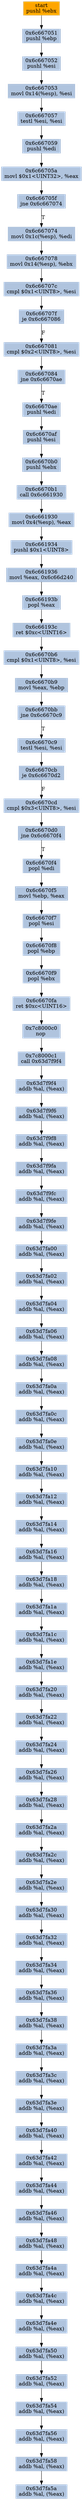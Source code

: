 digraph G {
node[shape=rectangle,style=filled,fillcolor=lightsteelblue,color=lightsteelblue]
bgcolor="transparent"
a0x6c667050pushl_ebx[label="start\npushl %ebx",color="lightgrey",fillcolor="orange"];
a0x6c667051pushl_ebp[label="0x6c667051\npushl %ebp"];
a0x6c667052pushl_esi[label="0x6c667052\npushl %esi"];
a0x6c667053movl_0x14esp__esi[label="0x6c667053\nmovl 0x14(%esp), %esi"];
a0x6c667057testl_esi_esi[label="0x6c667057\ntestl %esi, %esi"];
a0x6c667059pushl_edi[label="0x6c667059\npushl %edi"];
a0x6c66705amovl_0x1UINT32_eax[label="0x6c66705a\nmovl $0x1<UINT32>, %eax"];
a0x6c66705fjne_0x6c667074[label="0x6c66705f\njne 0x6c667074"];
a0x6c667074movl_0x1cesp__edi[label="0x6c667074\nmovl 0x1c(%esp), %edi"];
a0x6c667078movl_0x14esp__ebx[label="0x6c667078\nmovl 0x14(%esp), %ebx"];
a0x6c66707ccmpl_0x1UINT8_esi[label="0x6c66707c\ncmpl $0x1<UINT8>, %esi"];
a0x6c66707fje_0x6c667086[label="0x6c66707f\nje 0x6c667086"];
a0x6c667081cmpl_0x2UINT8_esi[label="0x6c667081\ncmpl $0x2<UINT8>, %esi"];
a0x6c667084jne_0x6c6670ae[label="0x6c667084\njne 0x6c6670ae"];
a0x6c6670aepushl_edi[label="0x6c6670ae\npushl %edi"];
a0x6c6670afpushl_esi[label="0x6c6670af\npushl %esi"];
a0x6c6670b0pushl_ebx[label="0x6c6670b0\npushl %ebx"];
a0x6c6670b1call_0x6c661930[label="0x6c6670b1\ncall 0x6c661930"];
a0x6c661930movl_0x4esp__eax[label="0x6c661930\nmovl 0x4(%esp), %eax"];
a0x6c661934pushl_0x1UINT8[label="0x6c661934\npushl $0x1<UINT8>"];
a0x6c661936movl_eax_0x6c66d240[label="0x6c661936\nmovl %eax, 0x6c66d240"];
a0x6c66193bpopl_eax[label="0x6c66193b\npopl %eax"];
a0x6c66193cret_0xcUINT16[label="0x6c66193c\nret $0xc<UINT16>"];
a0x6c6670b6cmpl_0x1UINT8_esi[label="0x6c6670b6\ncmpl $0x1<UINT8>, %esi"];
a0x6c6670b9movl_eax_ebp[label="0x6c6670b9\nmovl %eax, %ebp"];
a0x6c6670bbjne_0x6c6670c9[label="0x6c6670bb\njne 0x6c6670c9"];
a0x6c6670c9testl_esi_esi[label="0x6c6670c9\ntestl %esi, %esi"];
a0x6c6670cbje_0x6c6670d2[label="0x6c6670cb\nje 0x6c6670d2"];
a0x6c6670cdcmpl_0x3UINT8_esi[label="0x6c6670cd\ncmpl $0x3<UINT8>, %esi"];
a0x6c6670d0jne_0x6c6670f4[label="0x6c6670d0\njne 0x6c6670f4"];
a0x6c6670f4popl_edi[label="0x6c6670f4\npopl %edi"];
a0x6c6670f5movl_ebp_eax[label="0x6c6670f5\nmovl %ebp, %eax"];
a0x6c6670f7popl_esi[label="0x6c6670f7\npopl %esi"];
a0x6c6670f8popl_ebp[label="0x6c6670f8\npopl %ebp"];
a0x6c6670f9popl_ebx[label="0x6c6670f9\npopl %ebx"];
a0x6c6670faret_0xcUINT16[label="0x6c6670fa\nret $0xc<UINT16>"];
a0x7c8000c0nop_[label="0x7c8000c0\nnop "];
a0x7c8000c1call_0x63d7f9f4[label="0x7c8000c1\ncall 0x63d7f9f4"];
a0x63d7f9f4addb_al_eax_[label="0x63d7f9f4\naddb %al, (%eax)"];
a0x63d7f9f6addb_al_eax_[label="0x63d7f9f6\naddb %al, (%eax)"];
a0x63d7f9f8addb_al_eax_[label="0x63d7f9f8\naddb %al, (%eax)"];
a0x63d7f9faaddb_al_eax_[label="0x63d7f9fa\naddb %al, (%eax)"];
a0x63d7f9fcaddb_al_eax_[label="0x63d7f9fc\naddb %al, (%eax)"];
a0x63d7f9feaddb_al_eax_[label="0x63d7f9fe\naddb %al, (%eax)"];
a0x63d7fa00addb_al_eax_[label="0x63d7fa00\naddb %al, (%eax)"];
a0x63d7fa02addb_al_eax_[label="0x63d7fa02\naddb %al, (%eax)"];
a0x63d7fa04addb_al_eax_[label="0x63d7fa04\naddb %al, (%eax)"];
a0x63d7fa06addb_al_eax_[label="0x63d7fa06\naddb %al, (%eax)"];
a0x63d7fa08addb_al_eax_[label="0x63d7fa08\naddb %al, (%eax)"];
a0x63d7fa0aaddb_al_eax_[label="0x63d7fa0a\naddb %al, (%eax)"];
a0x63d7fa0caddb_al_eax_[label="0x63d7fa0c\naddb %al, (%eax)"];
a0x63d7fa0eaddb_al_eax_[label="0x63d7fa0e\naddb %al, (%eax)"];
a0x63d7fa10addb_al_eax_[label="0x63d7fa10\naddb %al, (%eax)"];
a0x63d7fa12addb_al_eax_[label="0x63d7fa12\naddb %al, (%eax)"];
a0x63d7fa14addb_al_eax_[label="0x63d7fa14\naddb %al, (%eax)"];
a0x63d7fa16addb_al_eax_[label="0x63d7fa16\naddb %al, (%eax)"];
a0x63d7fa18addb_al_eax_[label="0x63d7fa18\naddb %al, (%eax)"];
a0x63d7fa1aaddb_al_eax_[label="0x63d7fa1a\naddb %al, (%eax)"];
a0x63d7fa1caddb_al_eax_[label="0x63d7fa1c\naddb %al, (%eax)"];
a0x63d7fa1eaddb_al_eax_[label="0x63d7fa1e\naddb %al, (%eax)"];
a0x63d7fa20addb_al_eax_[label="0x63d7fa20\naddb %al, (%eax)"];
a0x63d7fa22addb_al_eax_[label="0x63d7fa22\naddb %al, (%eax)"];
a0x63d7fa24addb_al_eax_[label="0x63d7fa24\naddb %al, (%eax)"];
a0x63d7fa26addb_al_eax_[label="0x63d7fa26\naddb %al, (%eax)"];
a0x63d7fa28addb_al_eax_[label="0x63d7fa28\naddb %al, (%eax)"];
a0x63d7fa2aaddb_al_eax_[label="0x63d7fa2a\naddb %al, (%eax)"];
a0x63d7fa2caddb_al_eax_[label="0x63d7fa2c\naddb %al, (%eax)"];
a0x63d7fa2eaddb_al_eax_[label="0x63d7fa2e\naddb %al, (%eax)"];
a0x63d7fa30addb_al_eax_[label="0x63d7fa30\naddb %al, (%eax)"];
a0x63d7fa32addb_al_eax_[label="0x63d7fa32\naddb %al, (%eax)"];
a0x63d7fa34addb_al_eax_[label="0x63d7fa34\naddb %al, (%eax)"];
a0x63d7fa36addb_al_eax_[label="0x63d7fa36\naddb %al, (%eax)"];
a0x63d7fa38addb_al_eax_[label="0x63d7fa38\naddb %al, (%eax)"];
a0x63d7fa3aaddb_al_eax_[label="0x63d7fa3a\naddb %al, (%eax)"];
a0x63d7fa3caddb_al_eax_[label="0x63d7fa3c\naddb %al, (%eax)"];
a0x63d7fa3eaddb_al_eax_[label="0x63d7fa3e\naddb %al, (%eax)"];
a0x63d7fa40addb_al_eax_[label="0x63d7fa40\naddb %al, (%eax)"];
a0x63d7fa42addb_al_eax_[label="0x63d7fa42\naddb %al, (%eax)"];
a0x63d7fa44addb_al_eax_[label="0x63d7fa44\naddb %al, (%eax)"];
a0x63d7fa46addb_al_eax_[label="0x63d7fa46\naddb %al, (%eax)"];
a0x63d7fa48addb_al_eax_[label="0x63d7fa48\naddb %al, (%eax)"];
a0x63d7fa4aaddb_al_eax_[label="0x63d7fa4a\naddb %al, (%eax)"];
a0x63d7fa4caddb_al_eax_[label="0x63d7fa4c\naddb %al, (%eax)"];
a0x63d7fa4eaddb_al_eax_[label="0x63d7fa4e\naddb %al, (%eax)"];
a0x63d7fa50addb_al_eax_[label="0x63d7fa50\naddb %al, (%eax)"];
a0x63d7fa52addb_al_eax_[label="0x63d7fa52\naddb %al, (%eax)"];
a0x63d7fa54addb_al_eax_[label="0x63d7fa54\naddb %al, (%eax)"];
a0x63d7fa56addb_al_eax_[label="0x63d7fa56\naddb %al, (%eax)"];
a0x63d7fa58addb_al_eax_[label="0x63d7fa58\naddb %al, (%eax)"];
a0x63d7fa5aaddb_al_eax_[label="0x63d7fa5a\naddb %al, (%eax)"];
a0x6c667050pushl_ebx -> a0x6c667051pushl_ebp [color="#000000"];
a0x6c667051pushl_ebp -> a0x6c667052pushl_esi [color="#000000"];
a0x6c667052pushl_esi -> a0x6c667053movl_0x14esp__esi [color="#000000"];
a0x6c667053movl_0x14esp__esi -> a0x6c667057testl_esi_esi [color="#000000"];
a0x6c667057testl_esi_esi -> a0x6c667059pushl_edi [color="#000000"];
a0x6c667059pushl_edi -> a0x6c66705amovl_0x1UINT32_eax [color="#000000"];
a0x6c66705amovl_0x1UINT32_eax -> a0x6c66705fjne_0x6c667074 [color="#000000"];
a0x6c66705fjne_0x6c667074 -> a0x6c667074movl_0x1cesp__edi [color="#000000",label="T"];
a0x6c667074movl_0x1cesp__edi -> a0x6c667078movl_0x14esp__ebx [color="#000000"];
a0x6c667078movl_0x14esp__ebx -> a0x6c66707ccmpl_0x1UINT8_esi [color="#000000"];
a0x6c66707ccmpl_0x1UINT8_esi -> a0x6c66707fje_0x6c667086 [color="#000000"];
a0x6c66707fje_0x6c667086 -> a0x6c667081cmpl_0x2UINT8_esi [color="#000000",label="F"];
a0x6c667081cmpl_0x2UINT8_esi -> a0x6c667084jne_0x6c6670ae [color="#000000"];
a0x6c667084jne_0x6c6670ae -> a0x6c6670aepushl_edi [color="#000000",label="T"];
a0x6c6670aepushl_edi -> a0x6c6670afpushl_esi [color="#000000"];
a0x6c6670afpushl_esi -> a0x6c6670b0pushl_ebx [color="#000000"];
a0x6c6670b0pushl_ebx -> a0x6c6670b1call_0x6c661930 [color="#000000"];
a0x6c6670b1call_0x6c661930 -> a0x6c661930movl_0x4esp__eax [color="#000000"];
a0x6c661930movl_0x4esp__eax -> a0x6c661934pushl_0x1UINT8 [color="#000000"];
a0x6c661934pushl_0x1UINT8 -> a0x6c661936movl_eax_0x6c66d240 [color="#000000"];
a0x6c661936movl_eax_0x6c66d240 -> a0x6c66193bpopl_eax [color="#000000"];
a0x6c66193bpopl_eax -> a0x6c66193cret_0xcUINT16 [color="#000000"];
a0x6c66193cret_0xcUINT16 -> a0x6c6670b6cmpl_0x1UINT8_esi [color="#000000"];
a0x6c6670b6cmpl_0x1UINT8_esi -> a0x6c6670b9movl_eax_ebp [color="#000000"];
a0x6c6670b9movl_eax_ebp -> a0x6c6670bbjne_0x6c6670c9 [color="#000000"];
a0x6c6670bbjne_0x6c6670c9 -> a0x6c6670c9testl_esi_esi [color="#000000",label="T"];
a0x6c6670c9testl_esi_esi -> a0x6c6670cbje_0x6c6670d2 [color="#000000"];
a0x6c6670cbje_0x6c6670d2 -> a0x6c6670cdcmpl_0x3UINT8_esi [color="#000000",label="F"];
a0x6c6670cdcmpl_0x3UINT8_esi -> a0x6c6670d0jne_0x6c6670f4 [color="#000000"];
a0x6c6670d0jne_0x6c6670f4 -> a0x6c6670f4popl_edi [color="#000000",label="T"];
a0x6c6670f4popl_edi -> a0x6c6670f5movl_ebp_eax [color="#000000"];
a0x6c6670f5movl_ebp_eax -> a0x6c6670f7popl_esi [color="#000000"];
a0x6c6670f7popl_esi -> a0x6c6670f8popl_ebp [color="#000000"];
a0x6c6670f8popl_ebp -> a0x6c6670f9popl_ebx [color="#000000"];
a0x6c6670f9popl_ebx -> a0x6c6670faret_0xcUINT16 [color="#000000"];
a0x6c6670faret_0xcUINT16 -> a0x7c8000c0nop_ [color="#000000"];
a0x7c8000c0nop_ -> a0x7c8000c1call_0x63d7f9f4 [color="#000000"];
a0x7c8000c1call_0x63d7f9f4 -> a0x63d7f9f4addb_al_eax_ [color="#000000"];
a0x63d7f9f4addb_al_eax_ -> a0x63d7f9f6addb_al_eax_ [color="#000000"];
a0x63d7f9f6addb_al_eax_ -> a0x63d7f9f8addb_al_eax_ [color="#000000"];
a0x63d7f9f8addb_al_eax_ -> a0x63d7f9faaddb_al_eax_ [color="#000000"];
a0x63d7f9faaddb_al_eax_ -> a0x63d7f9fcaddb_al_eax_ [color="#000000"];
a0x63d7f9fcaddb_al_eax_ -> a0x63d7f9feaddb_al_eax_ [color="#000000"];
a0x63d7f9feaddb_al_eax_ -> a0x63d7fa00addb_al_eax_ [color="#000000"];
a0x63d7fa00addb_al_eax_ -> a0x63d7fa02addb_al_eax_ [color="#000000"];
a0x63d7fa02addb_al_eax_ -> a0x63d7fa04addb_al_eax_ [color="#000000"];
a0x63d7fa04addb_al_eax_ -> a0x63d7fa06addb_al_eax_ [color="#000000"];
a0x63d7fa06addb_al_eax_ -> a0x63d7fa08addb_al_eax_ [color="#000000"];
a0x63d7fa08addb_al_eax_ -> a0x63d7fa0aaddb_al_eax_ [color="#000000"];
a0x63d7fa0aaddb_al_eax_ -> a0x63d7fa0caddb_al_eax_ [color="#000000"];
a0x63d7fa0caddb_al_eax_ -> a0x63d7fa0eaddb_al_eax_ [color="#000000"];
a0x63d7fa0eaddb_al_eax_ -> a0x63d7fa10addb_al_eax_ [color="#000000"];
a0x63d7fa10addb_al_eax_ -> a0x63d7fa12addb_al_eax_ [color="#000000"];
a0x63d7fa12addb_al_eax_ -> a0x63d7fa14addb_al_eax_ [color="#000000"];
a0x63d7fa14addb_al_eax_ -> a0x63d7fa16addb_al_eax_ [color="#000000"];
a0x63d7fa16addb_al_eax_ -> a0x63d7fa18addb_al_eax_ [color="#000000"];
a0x63d7fa18addb_al_eax_ -> a0x63d7fa1aaddb_al_eax_ [color="#000000"];
a0x63d7fa1aaddb_al_eax_ -> a0x63d7fa1caddb_al_eax_ [color="#000000"];
a0x63d7fa1caddb_al_eax_ -> a0x63d7fa1eaddb_al_eax_ [color="#000000"];
a0x63d7fa1eaddb_al_eax_ -> a0x63d7fa20addb_al_eax_ [color="#000000"];
a0x63d7fa20addb_al_eax_ -> a0x63d7fa22addb_al_eax_ [color="#000000"];
a0x63d7fa22addb_al_eax_ -> a0x63d7fa24addb_al_eax_ [color="#000000"];
a0x63d7fa24addb_al_eax_ -> a0x63d7fa26addb_al_eax_ [color="#000000"];
a0x63d7fa26addb_al_eax_ -> a0x63d7fa28addb_al_eax_ [color="#000000"];
a0x63d7fa28addb_al_eax_ -> a0x63d7fa2aaddb_al_eax_ [color="#000000"];
a0x63d7fa2aaddb_al_eax_ -> a0x63d7fa2caddb_al_eax_ [color="#000000"];
a0x63d7fa2caddb_al_eax_ -> a0x63d7fa2eaddb_al_eax_ [color="#000000"];
a0x63d7fa2eaddb_al_eax_ -> a0x63d7fa30addb_al_eax_ [color="#000000"];
a0x63d7fa30addb_al_eax_ -> a0x63d7fa32addb_al_eax_ [color="#000000"];
a0x63d7fa32addb_al_eax_ -> a0x63d7fa34addb_al_eax_ [color="#000000"];
a0x63d7fa34addb_al_eax_ -> a0x63d7fa36addb_al_eax_ [color="#000000"];
a0x63d7fa36addb_al_eax_ -> a0x63d7fa38addb_al_eax_ [color="#000000"];
a0x63d7fa38addb_al_eax_ -> a0x63d7fa3aaddb_al_eax_ [color="#000000"];
a0x63d7fa3aaddb_al_eax_ -> a0x63d7fa3caddb_al_eax_ [color="#000000"];
a0x63d7fa3caddb_al_eax_ -> a0x63d7fa3eaddb_al_eax_ [color="#000000"];
a0x63d7fa3eaddb_al_eax_ -> a0x63d7fa40addb_al_eax_ [color="#000000"];
a0x63d7fa40addb_al_eax_ -> a0x63d7fa42addb_al_eax_ [color="#000000"];
a0x63d7fa42addb_al_eax_ -> a0x63d7fa44addb_al_eax_ [color="#000000"];
a0x63d7fa44addb_al_eax_ -> a0x63d7fa46addb_al_eax_ [color="#000000"];
a0x63d7fa46addb_al_eax_ -> a0x63d7fa48addb_al_eax_ [color="#000000"];
a0x63d7fa48addb_al_eax_ -> a0x63d7fa4aaddb_al_eax_ [color="#000000"];
a0x63d7fa4aaddb_al_eax_ -> a0x63d7fa4caddb_al_eax_ [color="#000000"];
a0x63d7fa4caddb_al_eax_ -> a0x63d7fa4eaddb_al_eax_ [color="#000000"];
a0x63d7fa4eaddb_al_eax_ -> a0x63d7fa50addb_al_eax_ [color="#000000"];
a0x63d7fa50addb_al_eax_ -> a0x63d7fa52addb_al_eax_ [color="#000000"];
a0x63d7fa52addb_al_eax_ -> a0x63d7fa54addb_al_eax_ [color="#000000"];
a0x63d7fa54addb_al_eax_ -> a0x63d7fa56addb_al_eax_ [color="#000000"];
a0x63d7fa56addb_al_eax_ -> a0x63d7fa58addb_al_eax_ [color="#000000"];
a0x63d7fa58addb_al_eax_ -> a0x63d7fa5aaddb_al_eax_ [color="#000000"];
}

